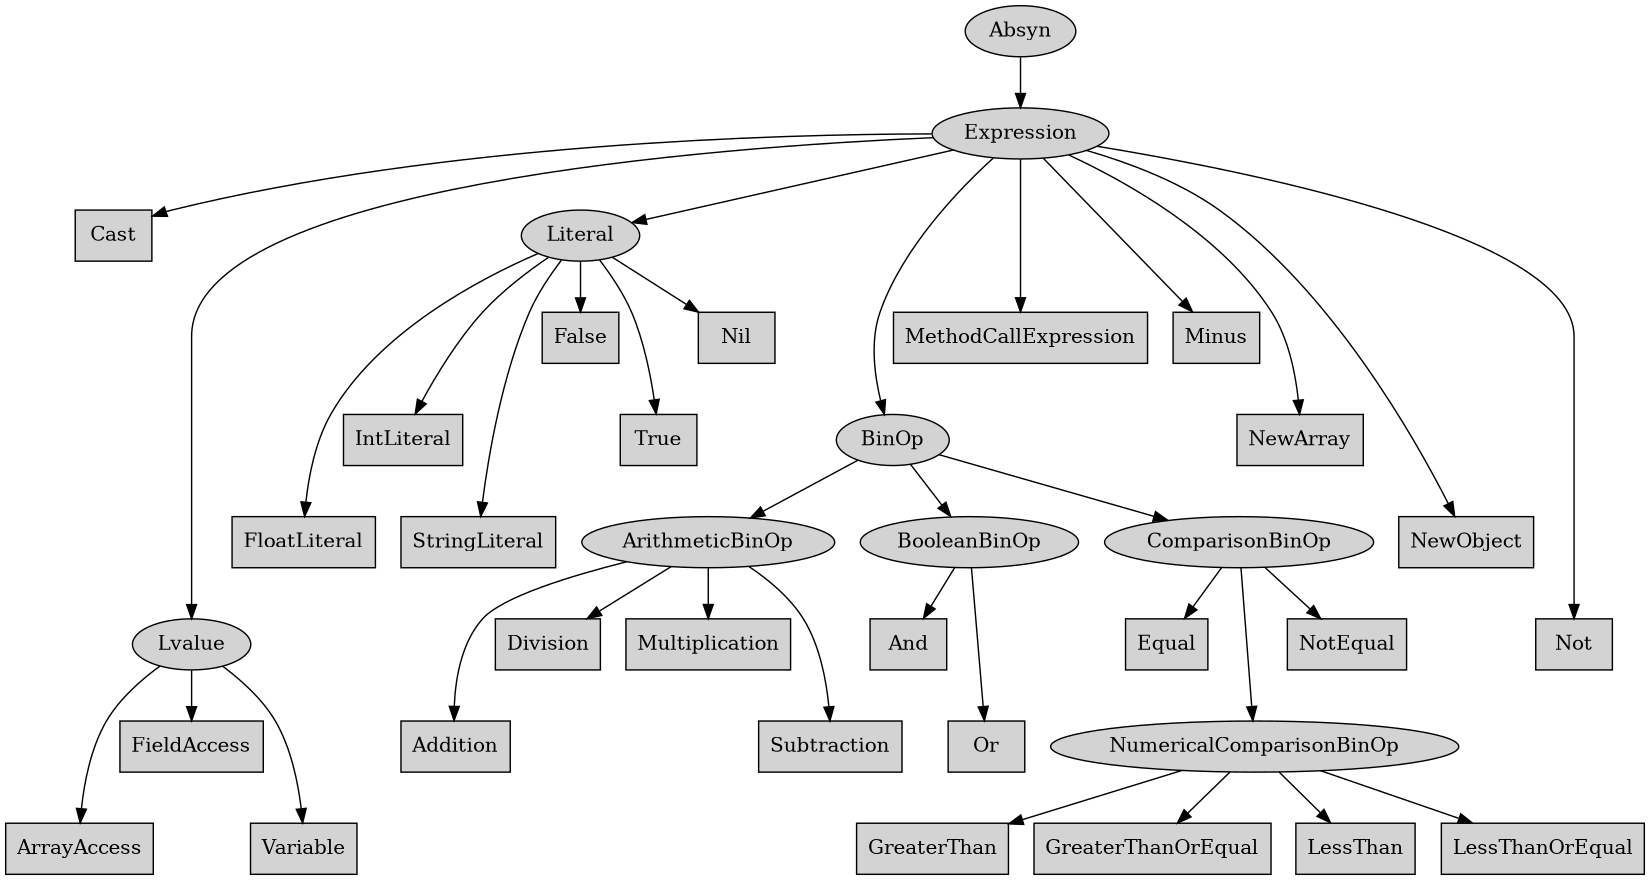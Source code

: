 digraph expressions {
size = "11,7.5";
node [style = filled]
Absyn [label = "Absyn"]
Expression [label = "Expression"]
Absyn -> Expression
Cast [label = "Cast" shape = box]
Lvalue [label = "Lvalue"]
Literal [label = "Literal"]
FloatLiteral [label = "FloatLiteral" shape = box]
IntLiteral [label = "IntLiteral" shape = box]
StringLiteral [label = "StringLiteral" shape = box]
BinOp [label = "BinOp"]
False [label = "False" shape = box]
True [label = "True" shape = box]
MethodCallExpression [label = "MethodCallExpression" shape = box]
Minus [label = "Minus" shape = box]
NewArray [label = "NewArray" shape = box]
NewObject [label = "NewObject" shape = box]
Nil [label = "Nil" shape = box]
Not [label = "Not" shape = box]
Expression -> BinOp [minlen = 3]
Expression -> Cast
Expression -> Literal
Expression -> Lvalue [minlen = 5]
Expression -> MethodCallExpression [minlen = 2]
Expression -> Minus [minlen = 2]
Expression -> NewArray [minlen = 3]
Expression -> NewObject [minlen = 4]
Expression -> Not [minlen = 5]
Literal -> FloatLiteral [minlen = 3]
Literal -> True [minlen = 2]
Literal -> False
Literal -> Nil
Literal -> IntLiteral [minlen = 2]
Literal -> StringLiteral [minlen = 3]

ArrayAccess [label = "ArrayAccess" shape = box]
FieldAccess [label = "FieldAccess" shape = box]
Variable [label = "Variable" shape = box]
Lvalue -> ArrayAccess [minlen = 2]
Lvalue -> FieldAccess
Lvalue -> Variable [minlen = 2]

ArithmeticBinOp [label = "ArithmeticBinOp"]
BooleanBinOp [label = "BooleanBinOp"]
ComparisonBinOp [label = "ComparisonBinOp"]
BinOp -> ArithmeticBinOp
BinOp -> BooleanBinOp
BinOp -> ComparisonBinOp

Addition [label = "Addition" shape = box]
Division [label = "Division" shape = box]
Multiplication [label = "Multiplication" shape = box]
Subtraction [label = "Subtraction" shape = box]
ArithmeticBinOp -> Addition [minlen = 2]
ArithmeticBinOp -> Division
ArithmeticBinOp -> Multiplication
ArithmeticBinOp -> Subtraction [minlen = 2]

And [label = "And" shape = box]
Or [label = "Or" shape = box]
BooleanBinOp -> And
BooleanBinOp -> Or [minlen = 2]

Equal [label = "Equal" shape = box]
NumericalComparisonBinOp [label = "NumericalComparisonBinOp"]
NotEqual [label = "NotEqual" shape = box]
ComparisonBinOp -> NumericalComparisonBinOp [minlen = 2]
ComparisonBinOp -> Equal
ComparisonBinOp -> NotEqual

GreaterThan [label = "GreaterThan" shape = box]
GreaterThanOrEqual [label = "GreaterThanOrEqual" shape = box]
LessThan [label = "LessThan" shape = box]
LessThanOrEqual [label = "LessThanOrEqual" shape = box]
NumericalComparisonBinOp -> GreaterThan
NumericalComparisonBinOp -> GreaterThanOrEqual
NumericalComparisonBinOp -> LessThan
NumericalComparisonBinOp -> LessThanOrEqual
}
